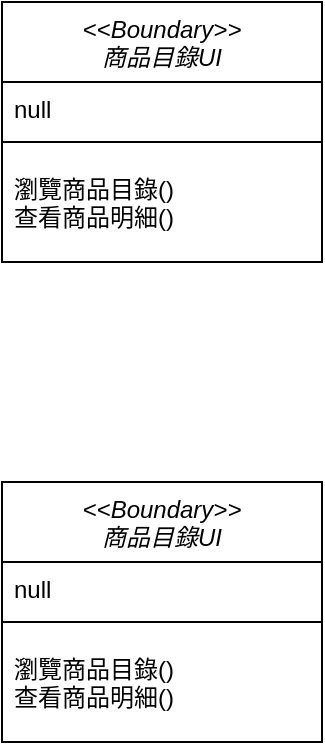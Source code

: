 <mxfile version="21.3.0" type="github">
  <diagram name="第 1 页" id="ylLFoVvkKksz0EKuqTFA">
    <mxGraphModel dx="880" dy="461" grid="1" gridSize="10" guides="1" tooltips="1" connect="1" arrows="1" fold="1" page="1" pageScale="1" pageWidth="827" pageHeight="1169" math="0" shadow="0">
      <root>
        <mxCell id="0" />
        <mxCell id="1" parent="0" />
        <mxCell id="_zEa7ZKaFozA8xLPyvpP-1" value="&lt;&lt;Boundary&gt;&gt;&#xa;商品目錄UI" style="swimlane;fontStyle=2;align=center;verticalAlign=top;childLayout=stackLayout;horizontal=1;startSize=40;horizontalStack=0;resizeParent=1;resizeLast=0;collapsible=1;marginBottom=0;rounded=0;shadow=0;strokeWidth=1;" vertex="1" parent="1">
          <mxGeometry x="80" y="90" width="160" height="130" as="geometry">
            <mxRectangle x="230" y="140" width="160" height="26" as="alternateBounds" />
          </mxGeometry>
        </mxCell>
        <mxCell id="_zEa7ZKaFozA8xLPyvpP-2" value="null" style="text;align=left;verticalAlign=top;spacingLeft=4;spacingRight=4;overflow=hidden;rotatable=0;points=[[0,0.5],[1,0.5]];portConstraint=eastwest;rounded=0;shadow=0;html=0;" vertex="1" parent="_zEa7ZKaFozA8xLPyvpP-1">
          <mxGeometry y="40" width="160" height="20" as="geometry" />
        </mxCell>
        <mxCell id="_zEa7ZKaFozA8xLPyvpP-3" value="" style="line;html=1;strokeWidth=1;align=left;verticalAlign=middle;spacingTop=-1;spacingLeft=3;spacingRight=3;rotatable=0;labelPosition=right;points=[];portConstraint=eastwest;" vertex="1" parent="_zEa7ZKaFozA8xLPyvpP-1">
          <mxGeometry y="60" width="160" height="20" as="geometry" />
        </mxCell>
        <mxCell id="_zEa7ZKaFozA8xLPyvpP-4" value="瀏覽商品目錄()&#xa;查看商品明細()&#xa;" style="text;align=left;verticalAlign=top;spacingLeft=4;spacingRight=4;overflow=hidden;rotatable=0;points=[[0,0.5],[1,0.5]];portConstraint=eastwest;rounded=0;shadow=0;html=0;" vertex="1" parent="_zEa7ZKaFozA8xLPyvpP-1">
          <mxGeometry y="80" width="160" height="38" as="geometry" />
        </mxCell>
        <mxCell id="_zEa7ZKaFozA8xLPyvpP-5" value="&lt;&lt;Boundary&gt;&gt;&#xa;商品目錄UI" style="swimlane;fontStyle=2;align=center;verticalAlign=top;childLayout=stackLayout;horizontal=1;startSize=40;horizontalStack=0;resizeParent=1;resizeLast=0;collapsible=1;marginBottom=0;rounded=0;shadow=0;strokeWidth=1;" vertex="1" parent="1">
          <mxGeometry x="80" y="330" width="160" height="130" as="geometry">
            <mxRectangle x="230" y="140" width="160" height="26" as="alternateBounds" />
          </mxGeometry>
        </mxCell>
        <mxCell id="_zEa7ZKaFozA8xLPyvpP-6" value="null" style="text;align=left;verticalAlign=top;spacingLeft=4;spacingRight=4;overflow=hidden;rotatable=0;points=[[0,0.5],[1,0.5]];portConstraint=eastwest;rounded=0;shadow=0;html=0;" vertex="1" parent="_zEa7ZKaFozA8xLPyvpP-5">
          <mxGeometry y="40" width="160" height="20" as="geometry" />
        </mxCell>
        <mxCell id="_zEa7ZKaFozA8xLPyvpP-7" value="" style="line;html=1;strokeWidth=1;align=left;verticalAlign=middle;spacingTop=-1;spacingLeft=3;spacingRight=3;rotatable=0;labelPosition=right;points=[];portConstraint=eastwest;" vertex="1" parent="_zEa7ZKaFozA8xLPyvpP-5">
          <mxGeometry y="60" width="160" height="20" as="geometry" />
        </mxCell>
        <mxCell id="_zEa7ZKaFozA8xLPyvpP-8" value="瀏覽商品目錄()&#xa;查看商品明細()&#xa;" style="text;align=left;verticalAlign=top;spacingLeft=4;spacingRight=4;overflow=hidden;rotatable=0;points=[[0,0.5],[1,0.5]];portConstraint=eastwest;rounded=0;shadow=0;html=0;" vertex="1" parent="_zEa7ZKaFozA8xLPyvpP-5">
          <mxGeometry y="80" width="160" height="38" as="geometry" />
        </mxCell>
      </root>
    </mxGraphModel>
  </diagram>
</mxfile>
